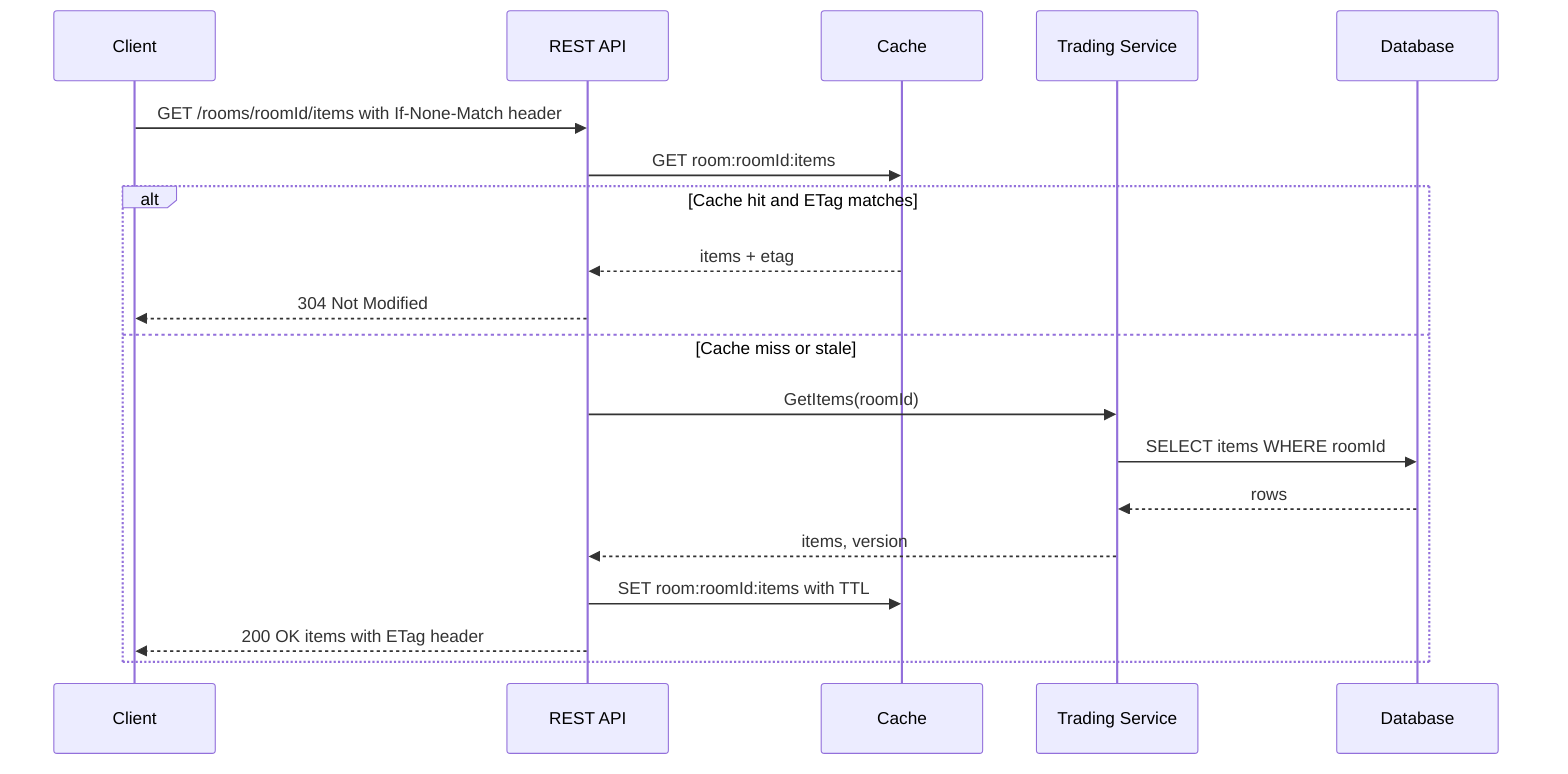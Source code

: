 %% DistributedShoppingStore – Sequence: Cached Item List with ETag
sequenceDiagram
    participant U as Client
    participant API as REST API
    participant C as Cache
    participant S as Trading Service
    participant D as Database

    U->>API: GET /rooms/roomId/items with If-None-Match header
    API->>C: GET room:roomId:items
    alt Cache hit and ETag matches
        C-->>API: items + etag
        API-->>U: 304 Not Modified
    else Cache miss or stale
        API->>S: GetItems(roomId)
        S->>D: SELECT items WHERE roomId
        D-->>S: rows
        S-->>API: items, version
        API->>C: SET room:roomId:items with TTL
        API-->>U: 200 OK items with ETag header
    end